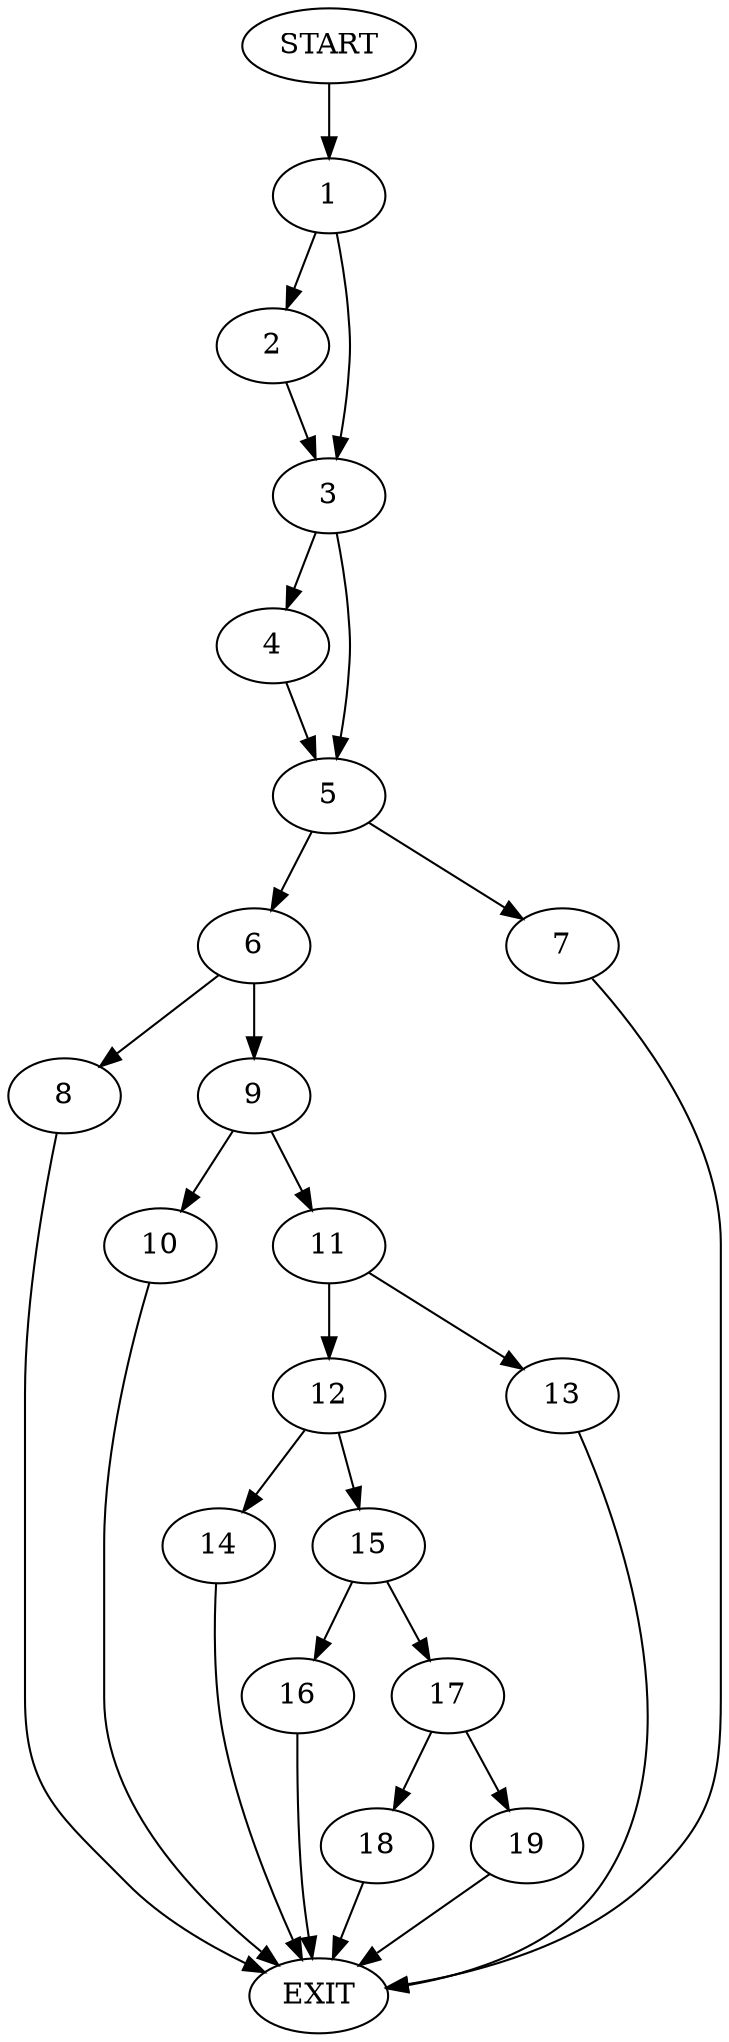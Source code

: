 digraph {
0 [label="START"]
20 [label="EXIT"]
0 -> 1
1 -> 2
1 -> 3
3 -> 4
3 -> 5
2 -> 3
5 -> 6
5 -> 7
4 -> 5
7 -> 20
6 -> 8
6 -> 9
8 -> 20
9 -> 10
9 -> 11
11 -> 12
11 -> 13
10 -> 20
13 -> 20
12 -> 14
12 -> 15
15 -> 16
15 -> 17
14 -> 20
16 -> 20
17 -> 18
17 -> 19
18 -> 20
19 -> 20
}
